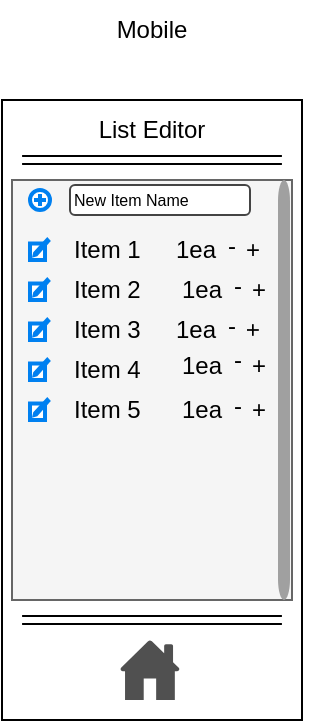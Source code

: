 <mxfile>
    <diagram id="Npyo4NlFzo5oswFPgFNX" name="Page-1">
        <mxGraphModel dx="306" dy="190" grid="1" gridSize="10" guides="1" tooltips="1" connect="1" arrows="1" fold="1" page="1" pageScale="1" pageWidth="850" pageHeight="1100" math="0" shadow="0">
            <root>
                <mxCell id="0"/>
                <mxCell id="1" parent="0"/>
                <mxCell id="2" value="" style="rounded=0;whiteSpace=wrap;html=1;" parent="1" vertex="1">
                    <mxGeometry x="36" y="80" width="150" height="310" as="geometry"/>
                </mxCell>
                <mxCell id="37" value="" style="whiteSpace=wrap;html=1;fillColor=#f5f5f5;fontColor=#333333;strokeColor=#666666;" parent="1" vertex="1">
                    <mxGeometry x="41" y="120" width="140" height="210" as="geometry"/>
                </mxCell>
                <mxCell id="3" value="List Editor" style="text;strokeColor=none;align=center;fillColor=none;html=1;verticalAlign=middle;whiteSpace=wrap;rounded=0;" parent="1" vertex="1">
                    <mxGeometry x="81" y="80" width="60" height="30" as="geometry"/>
                </mxCell>
                <mxCell id="5" value="" style="html=1;verticalLabelPosition=bottom;labelBackgroundColor=#ffffff;verticalAlign=top;shadow=0;dashed=0;strokeWidth=2;shape=mxgraph.ios7.misc.scroll_(vertical);fillColor=#a0a0a0;" parent="1" vertex="1">
                    <mxGeometry x="174" y="120" width="6" height="210" as="geometry"/>
                </mxCell>
                <mxCell id="30" value="Mobile" style="text;strokeColor=none;align=center;fillColor=none;html=1;verticalAlign=middle;whiteSpace=wrap;rounded=0;" parent="1" vertex="1">
                    <mxGeometry x="81" y="30" width="60" height="30" as="geometry"/>
                </mxCell>
                <mxCell id="10" value="" style="group" parent="1" vertex="1" connectable="0">
                    <mxGeometry x="50" y="120" width="130" height="210" as="geometry"/>
                </mxCell>
                <mxCell id="7" value="" style="html=1;verticalLabelPosition=bottom;align=center;labelBackgroundColor=#ffffff;verticalAlign=top;strokeWidth=2;strokeColor=#0080F0;shadow=0;dashed=0;shape=mxgraph.ios7.icons.add;" parent="10" vertex="1">
                    <mxGeometry y="5" width="10" height="10" as="geometry"/>
                </mxCell>
                <mxCell id="6" value="New Item Name" style="strokeWidth=1;html=1;shadow=0;dashed=0;shape=mxgraph.ios.iTextInput;strokeColor=#444444;buttonText=;fontSize=8;whiteSpace=wrap;align=left;" parent="10" vertex="1">
                    <mxGeometry x="20" y="2.5" width="90" height="15" as="geometry"/>
                </mxCell>
                <mxCell id="4" value="" style="edgeStyle=none;orthogonalLoop=1;jettySize=auto;html=1;shape=link;width=-3.889;entryX=0.067;entryY=0.129;entryDx=0;entryDy=0;entryPerimeter=0;exitX=0.933;exitY=0.129;exitDx=0;exitDy=0;exitPerimeter=0;" parent="1" edge="1">
                    <mxGeometry width="80" relative="1" as="geometry">
                        <mxPoint x="175.95" y="110.0" as="sourcePoint"/>
                        <mxPoint x="46.05" y="110.0" as="targetPoint"/>
                        <Array as="points"/>
                    </mxGeometry>
                </mxCell>
                <mxCell id="31" value="" style="sketch=0;pointerEvents=1;shadow=0;dashed=0;html=1;strokeColor=none;fillColor=#505050;labelPosition=center;verticalLabelPosition=bottom;verticalAlign=top;outlineConnect=0;align=center;shape=mxgraph.office.concepts.home;" parent="1" vertex="1">
                    <mxGeometry x="95" y="350" width="30" height="30" as="geometry"/>
                </mxCell>
                <mxCell id="32" value="" style="edgeStyle=none;orthogonalLoop=1;jettySize=auto;html=1;shape=link;width=-3.889;entryX=0.067;entryY=0.129;entryDx=0;entryDy=0;entryPerimeter=0;exitX=0.933;exitY=0.129;exitDx=0;exitDy=0;exitPerimeter=0;" parent="1" edge="1">
                    <mxGeometry width="80" relative="1" as="geometry">
                        <mxPoint x="175.95" y="340" as="sourcePoint"/>
                        <mxPoint x="46.05" y="340" as="targetPoint"/>
                        <Array as="points"/>
                    </mxGeometry>
                </mxCell>
                <mxCell id="35" value="" style="group" parent="1" vertex="1" connectable="0">
                    <mxGeometry x="50" y="150" width="140" height="180" as="geometry"/>
                </mxCell>
                <mxCell id="13" value="" style="group" parent="35" vertex="1" connectable="0">
                    <mxGeometry width="140" height="180" as="geometry"/>
                </mxCell>
                <mxCell id="8" value="Item 1" style="text;strokeColor=none;align=left;fillColor=none;html=1;verticalAlign=middle;whiteSpace=wrap;rounded=0;" parent="13" vertex="1">
                    <mxGeometry x="20" width="90" height="10" as="geometry"/>
                </mxCell>
                <mxCell id="9" value="" style="html=1;verticalLabelPosition=bottom;align=center;labelBackgroundColor=#ffffff;verticalAlign=top;strokeWidth=2;strokeColor=#0080F0;shadow=0;dashed=0;shape=mxgraph.ios7.icons.compose;" parent="13" vertex="1">
                    <mxGeometry width="9.1" height="10" as="geometry"/>
                </mxCell>
                <mxCell id="43" value="" style="group" vertex="1" connectable="0" parent="13">
                    <mxGeometry x="70" y="-2.5" width="47" height="15" as="geometry"/>
                </mxCell>
                <mxCell id="38" value="1ea" style="text;strokeColor=none;align=center;fillColor=none;html=1;verticalAlign=middle;whiteSpace=wrap;rounded=0;" vertex="1" parent="43">
                    <mxGeometry width="26" height="15" as="geometry"/>
                </mxCell>
                <mxCell id="39" value="-" style="text;strokeColor=none;align=center;fillColor=none;html=1;verticalAlign=middle;whiteSpace=wrap;rounded=0;" vertex="1" parent="43">
                    <mxGeometry x="26" width="10" height="10" as="geometry"/>
                </mxCell>
                <mxCell id="40" value="+" style="text;strokeColor=none;align=center;fillColor=none;html=1;verticalAlign=middle;whiteSpace=wrap;rounded=0;" vertex="1" parent="43">
                    <mxGeometry x="36" y="2.5" width="11" height="10" as="geometry"/>
                </mxCell>
                <mxCell id="14" value="" style="group" parent="35" vertex="1" connectable="0">
                    <mxGeometry y="20" width="120" height="12.5" as="geometry"/>
                </mxCell>
                <mxCell id="15" value="Item 2" style="text;strokeColor=none;align=left;fillColor=none;html=1;verticalAlign=middle;whiteSpace=wrap;rounded=0;" parent="14" vertex="1">
                    <mxGeometry x="20" width="90" height="10" as="geometry"/>
                </mxCell>
                <mxCell id="16" value="" style="html=1;verticalLabelPosition=bottom;align=center;labelBackgroundColor=#ffffff;verticalAlign=top;strokeWidth=2;strokeColor=#0080F0;shadow=0;dashed=0;shape=mxgraph.ios7.icons.compose;" parent="14" vertex="1">
                    <mxGeometry width="9.1" height="10" as="geometry"/>
                </mxCell>
                <mxCell id="44" value="" style="group" vertex="1" connectable="0" parent="14">
                    <mxGeometry x="73" y="-2.5" width="47" height="15" as="geometry"/>
                </mxCell>
                <mxCell id="45" value="1ea" style="text;strokeColor=none;align=center;fillColor=none;html=1;verticalAlign=middle;whiteSpace=wrap;rounded=0;" vertex="1" parent="44">
                    <mxGeometry width="26" height="15" as="geometry"/>
                </mxCell>
                <mxCell id="46" value="-" style="text;strokeColor=none;align=center;fillColor=none;html=1;verticalAlign=middle;whiteSpace=wrap;rounded=0;" vertex="1" parent="44">
                    <mxGeometry x="26" width="10" height="10" as="geometry"/>
                </mxCell>
                <mxCell id="47" value="+" style="text;strokeColor=none;align=center;fillColor=none;html=1;verticalAlign=middle;whiteSpace=wrap;rounded=0;" vertex="1" parent="44">
                    <mxGeometry x="36" y="2.5" width="11" height="10" as="geometry"/>
                </mxCell>
                <mxCell id="18" value="" style="group" parent="35" vertex="1" connectable="0">
                    <mxGeometry y="40" width="130" height="140" as="geometry"/>
                </mxCell>
                <mxCell id="19" value="Item 3" style="text;strokeColor=none;align=left;fillColor=none;html=1;verticalAlign=middle;whiteSpace=wrap;rounded=0;" parent="18" vertex="1">
                    <mxGeometry x="20" width="90" height="10" as="geometry"/>
                </mxCell>
                <mxCell id="20" value="" style="html=1;verticalLabelPosition=bottom;align=center;labelBackgroundColor=#ffffff;verticalAlign=top;strokeWidth=2;strokeColor=#0080F0;shadow=0;dashed=0;shape=mxgraph.ios7.icons.compose;" parent="18" vertex="1">
                    <mxGeometry width="9.1" height="10" as="geometry"/>
                </mxCell>
                <mxCell id="22" value="" style="group" parent="35" vertex="1" connectable="0">
                    <mxGeometry y="60" width="120" height="10" as="geometry"/>
                </mxCell>
                <mxCell id="23" value="Item 4" style="text;strokeColor=none;align=left;fillColor=none;html=1;verticalAlign=middle;whiteSpace=wrap;rounded=0;" parent="22" vertex="1">
                    <mxGeometry x="20" width="90" height="10" as="geometry"/>
                </mxCell>
                <mxCell id="24" value="" style="html=1;verticalLabelPosition=bottom;align=center;labelBackgroundColor=#ffffff;verticalAlign=top;strokeWidth=2;strokeColor=#0080F0;shadow=0;dashed=0;shape=mxgraph.ios7.icons.compose;" parent="22" vertex="1">
                    <mxGeometry width="9.1" height="10" as="geometry"/>
                </mxCell>
                <mxCell id="52" value="" style="group" vertex="1" connectable="0" parent="22">
                    <mxGeometry x="73" y="-5" width="47" height="15" as="geometry"/>
                </mxCell>
                <mxCell id="53" value="1ea" style="text;strokeColor=none;align=center;fillColor=none;html=1;verticalAlign=middle;whiteSpace=wrap;rounded=0;" vertex="1" parent="52">
                    <mxGeometry width="26" height="15" as="geometry"/>
                </mxCell>
                <mxCell id="54" value="-" style="text;strokeColor=none;align=center;fillColor=none;html=1;verticalAlign=middle;whiteSpace=wrap;rounded=0;" vertex="1" parent="52">
                    <mxGeometry x="26" width="10" height="10" as="geometry"/>
                </mxCell>
                <mxCell id="55" value="+" style="text;strokeColor=none;align=center;fillColor=none;html=1;verticalAlign=middle;whiteSpace=wrap;rounded=0;" vertex="1" parent="52">
                    <mxGeometry x="36" y="2.5" width="11" height="10" as="geometry"/>
                </mxCell>
                <mxCell id="26" value="" style="group" parent="35" vertex="1" connectable="0">
                    <mxGeometry y="80" width="120" height="12.5" as="geometry"/>
                </mxCell>
                <mxCell id="27" value="Item 5" style="text;strokeColor=none;align=left;fillColor=none;html=1;verticalAlign=middle;whiteSpace=wrap;rounded=0;" parent="26" vertex="1">
                    <mxGeometry x="20" width="90" height="10" as="geometry"/>
                </mxCell>
                <mxCell id="28" value="" style="html=1;verticalLabelPosition=bottom;align=center;labelBackgroundColor=#ffffff;verticalAlign=top;strokeWidth=2;strokeColor=#0080F0;shadow=0;dashed=0;shape=mxgraph.ios7.icons.compose;" parent="26" vertex="1">
                    <mxGeometry width="9.1" height="10" as="geometry"/>
                </mxCell>
                <mxCell id="56" value="" style="group" vertex="1" connectable="0" parent="26">
                    <mxGeometry x="73" y="-2.5" width="47" height="15" as="geometry"/>
                </mxCell>
                <mxCell id="57" value="1ea" style="text;strokeColor=none;align=center;fillColor=none;html=1;verticalAlign=middle;whiteSpace=wrap;rounded=0;" vertex="1" parent="56">
                    <mxGeometry width="26" height="15" as="geometry"/>
                </mxCell>
                <mxCell id="58" value="-" style="text;strokeColor=none;align=center;fillColor=none;html=1;verticalAlign=middle;whiteSpace=wrap;rounded=0;" vertex="1" parent="56">
                    <mxGeometry x="26" width="10" height="10" as="geometry"/>
                </mxCell>
                <mxCell id="59" value="+" style="text;strokeColor=none;align=center;fillColor=none;html=1;verticalAlign=middle;whiteSpace=wrap;rounded=0;" vertex="1" parent="56">
                    <mxGeometry x="36" y="2.5" width="11" height="10" as="geometry"/>
                </mxCell>
                <mxCell id="48" value="" style="group" vertex="1" connectable="0" parent="1">
                    <mxGeometry x="120" y="187.5" width="47" height="15" as="geometry"/>
                </mxCell>
                <mxCell id="49" value="1ea" style="text;strokeColor=none;align=center;fillColor=none;html=1;verticalAlign=middle;whiteSpace=wrap;rounded=0;" vertex="1" parent="48">
                    <mxGeometry width="26" height="15" as="geometry"/>
                </mxCell>
                <mxCell id="50" value="-" style="text;strokeColor=none;align=center;fillColor=none;html=1;verticalAlign=middle;whiteSpace=wrap;rounded=0;" vertex="1" parent="48">
                    <mxGeometry x="26" width="10" height="10" as="geometry"/>
                </mxCell>
                <mxCell id="51" value="+" style="text;strokeColor=none;align=center;fillColor=none;html=1;verticalAlign=middle;whiteSpace=wrap;rounded=0;rotation=90;" vertex="1" parent="48">
                    <mxGeometry x="36" y="2.5" width="11" height="10" as="geometry"/>
                </mxCell>
            </root>
        </mxGraphModel>
    </diagram>
</mxfile>